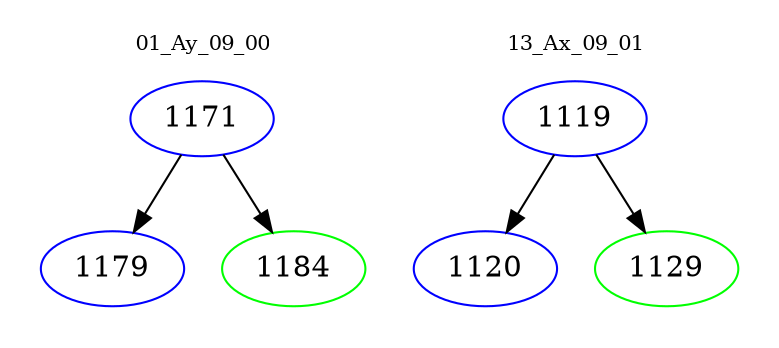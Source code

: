 digraph{
subgraph cluster_0 {
color = white
label = "01_Ay_09_00";
fontsize=10;
T0_1171 [label="1171", color="blue"]
T0_1171 -> T0_1179 [color="black"]
T0_1179 [label="1179", color="blue"]
T0_1171 -> T0_1184 [color="black"]
T0_1184 [label="1184", color="green"]
}
subgraph cluster_1 {
color = white
label = "13_Ax_09_01";
fontsize=10;
T1_1119 [label="1119", color="blue"]
T1_1119 -> T1_1120 [color="black"]
T1_1120 [label="1120", color="blue"]
T1_1119 -> T1_1129 [color="black"]
T1_1129 [label="1129", color="green"]
}
}
